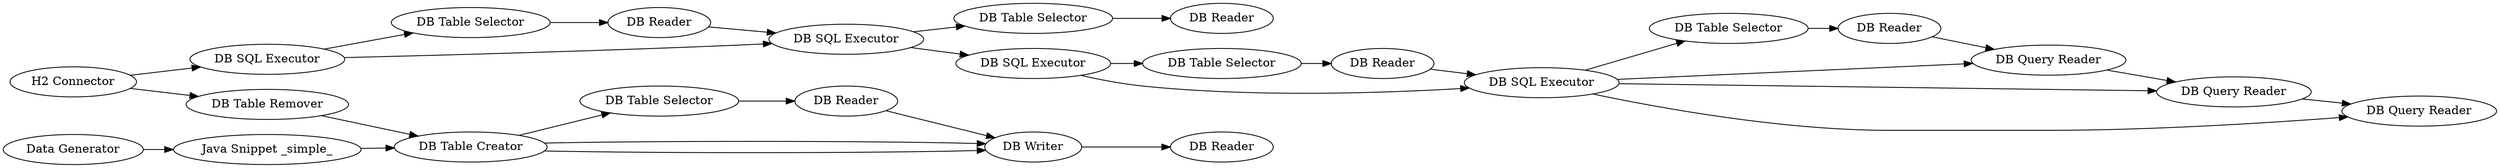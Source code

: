 digraph {
	2 [label="H2 Connector"]
	3 [label="DB SQL Executor"]
	68 [label="DB Table Remover"]
	70 [label="Data Generator"]
	71 [label="DB Reader"]
	72 [label="DB Table Selector"]
	73 [label="DB Table Selector"]
	74 [label="DB Reader"]
	75 [label="DB Writer"]
	76 [label="DB Reader"]
	1859 [label="DB SQL Executor"]
	1860 [label="DB Table Selector"]
	1861 [label="DB Reader"]
	1862 [label="DB SQL Executor"]
	1863 [label="DB Table Selector"]
	1864 [label="DB Reader"]
	1865 [label="DB SQL Executor"]
	1866 [label="DB Table Selector"]
	1867 [label="DB Reader"]
	1869 [label="DB Query Reader"]
	1870 [label="DB Query Reader"]
	1871 [label="DB Table Creator"]
	1872 [label="Java Snippet _simple_"]
	1873 [label="DB Query Reader"]
	2 -> 3
	2 -> 68
	3 -> 1859
	3 -> 73
	68 -> 1871
	70 -> 1872
	71 -> 75
	72 -> 71
	73 -> 74
	74 -> 1859
	75 -> 76
	1859 -> 1862
	1859 -> 1860
	1860 -> 1861
	1862 -> 1863
	1862 -> 1865
	1863 -> 1864
	1864 -> 1865
	1865 -> 1866
	1865 -> 1869
	1865 -> 1870
	1865 -> 1873
	1866 -> 1867
	1867 -> 1869
	1869 -> 1870
	1870 -> 1873
	1871 -> 75
	1871 -> 75
	1871 -> 72
	1872 -> 1871
	rankdir=LR
}
